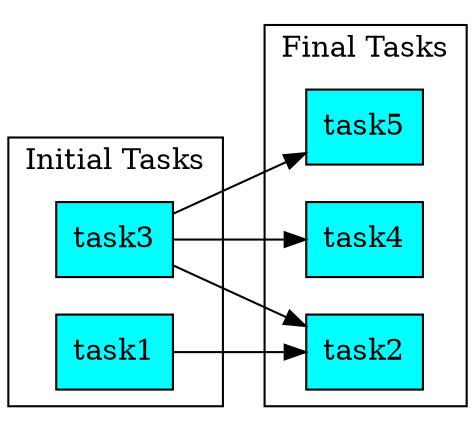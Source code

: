 // Execution Plan
digraph {
	graph [rankdir=LR]
	node [shape=box style=filled]
	// Initial Tasks
	subgraph cluster_0 {
		label="Initial Tasks"
		task3 [label=task3 fillcolor=cyan]
		task1 [label=task1 fillcolor=cyan]
	}
	// Final Tasks
	subgraph cluster_1 {
		label="Final Tasks"
		task2 [label=task2 fillcolor=cyan]
		task4 [label=task4 fillcolor=cyan]
		task5 [label=task5 fillcolor=cyan]
	}
	task3 -> task5
	task3 -> task2
	task3 -> task4
	task1 -> task2
}
